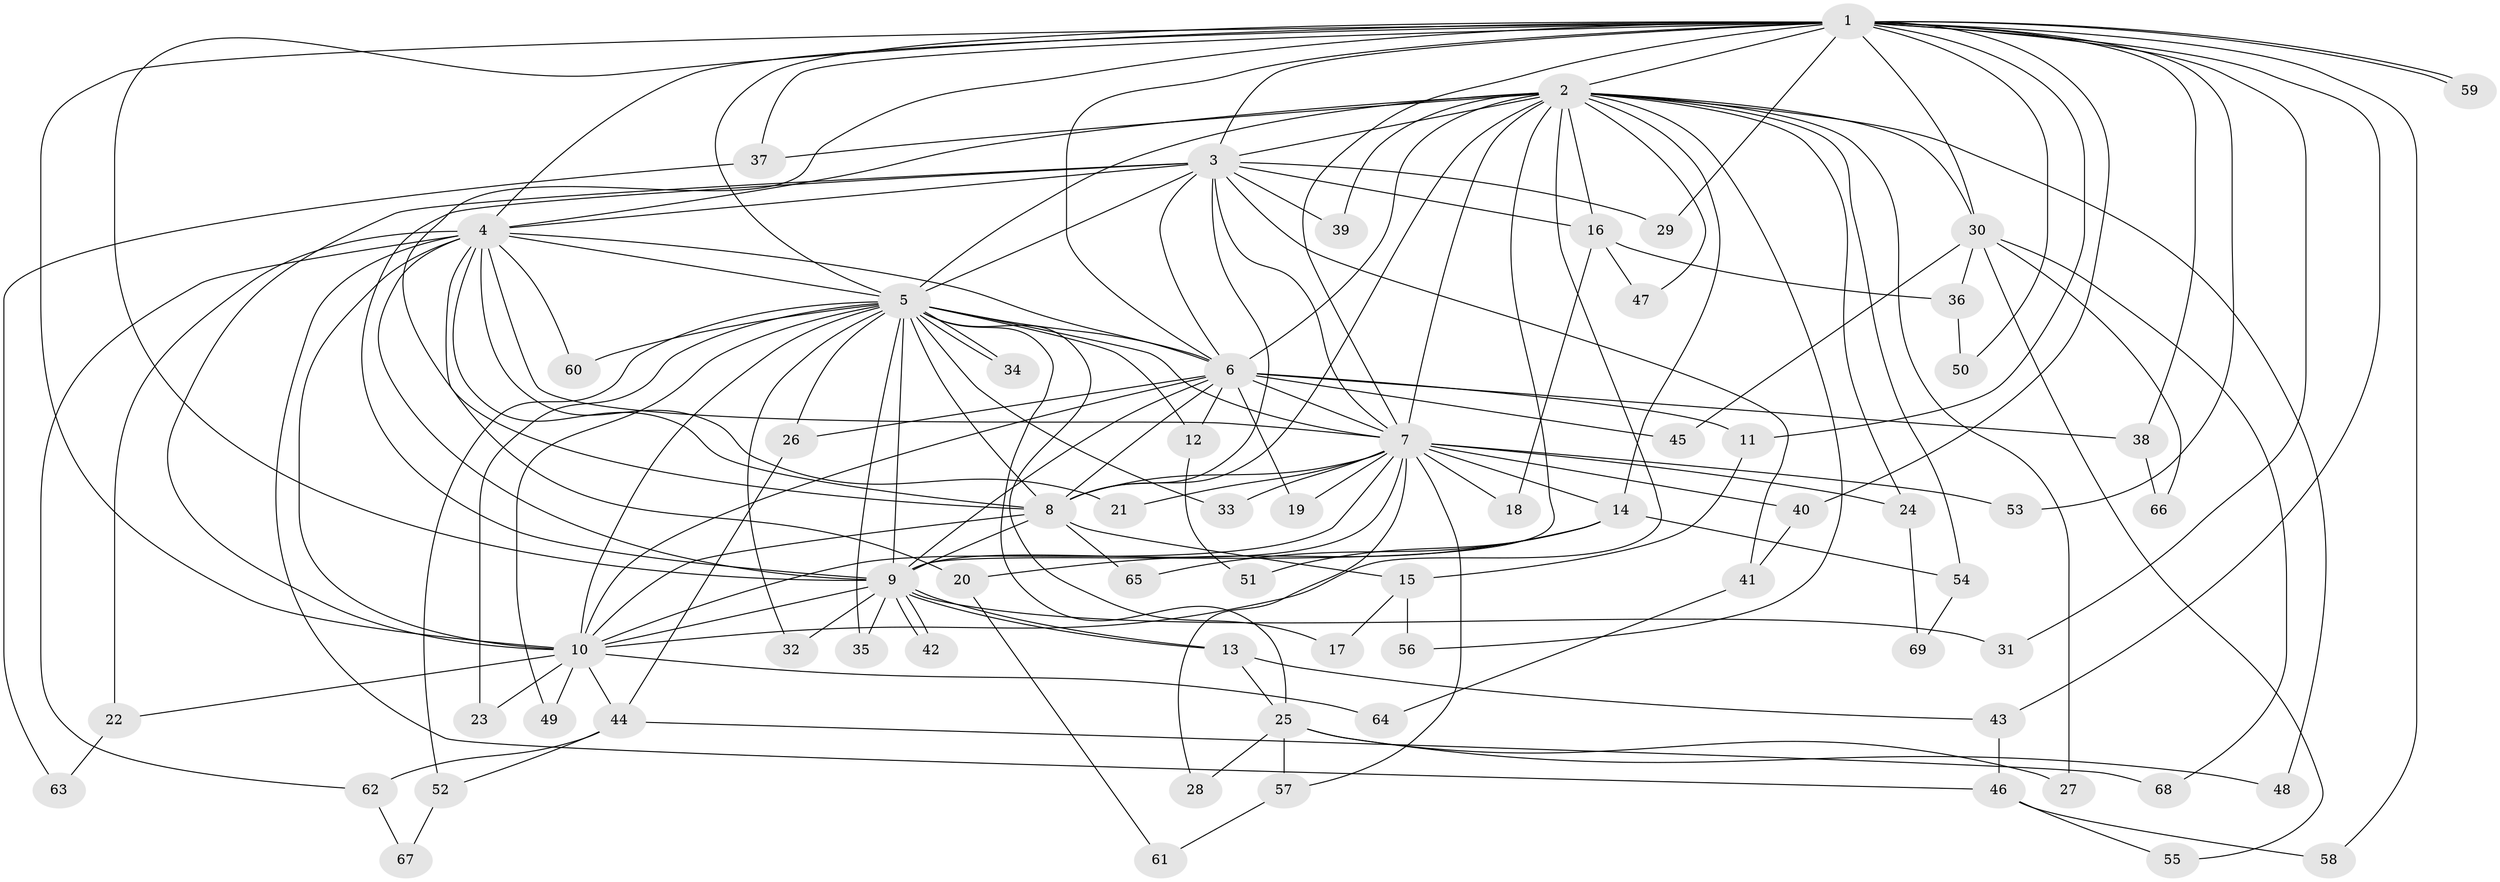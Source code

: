// Generated by graph-tools (version 1.1) at 2025/25/03/09/25 03:25:36]
// undirected, 69 vertices, 163 edges
graph export_dot {
graph [start="1"]
  node [color=gray90,style=filled];
  1;
  2;
  3;
  4;
  5;
  6;
  7;
  8;
  9;
  10;
  11;
  12;
  13;
  14;
  15;
  16;
  17;
  18;
  19;
  20;
  21;
  22;
  23;
  24;
  25;
  26;
  27;
  28;
  29;
  30;
  31;
  32;
  33;
  34;
  35;
  36;
  37;
  38;
  39;
  40;
  41;
  42;
  43;
  44;
  45;
  46;
  47;
  48;
  49;
  50;
  51;
  52;
  53;
  54;
  55;
  56;
  57;
  58;
  59;
  60;
  61;
  62;
  63;
  64;
  65;
  66;
  67;
  68;
  69;
  1 -- 2;
  1 -- 3;
  1 -- 4;
  1 -- 5;
  1 -- 6;
  1 -- 7;
  1 -- 8;
  1 -- 9;
  1 -- 10;
  1 -- 11;
  1 -- 29;
  1 -- 30;
  1 -- 31;
  1 -- 37;
  1 -- 38;
  1 -- 40;
  1 -- 43;
  1 -- 50;
  1 -- 53;
  1 -- 58;
  1 -- 59;
  1 -- 59;
  2 -- 3;
  2 -- 4;
  2 -- 5;
  2 -- 6;
  2 -- 7;
  2 -- 8;
  2 -- 9;
  2 -- 10;
  2 -- 14;
  2 -- 16;
  2 -- 24;
  2 -- 27;
  2 -- 30;
  2 -- 37;
  2 -- 39;
  2 -- 47;
  2 -- 48;
  2 -- 54;
  2 -- 56;
  3 -- 4;
  3 -- 5;
  3 -- 6;
  3 -- 7;
  3 -- 8;
  3 -- 9;
  3 -- 10;
  3 -- 16;
  3 -- 29;
  3 -- 39;
  3 -- 41;
  4 -- 5;
  4 -- 6;
  4 -- 7;
  4 -- 8;
  4 -- 9;
  4 -- 10;
  4 -- 20;
  4 -- 21;
  4 -- 22;
  4 -- 46;
  4 -- 60;
  4 -- 62;
  5 -- 6;
  5 -- 7;
  5 -- 8;
  5 -- 9;
  5 -- 10;
  5 -- 12;
  5 -- 17;
  5 -- 23;
  5 -- 25;
  5 -- 26;
  5 -- 32;
  5 -- 33;
  5 -- 34;
  5 -- 34;
  5 -- 35;
  5 -- 49;
  5 -- 52;
  5 -- 60;
  6 -- 7;
  6 -- 8;
  6 -- 9;
  6 -- 10;
  6 -- 11;
  6 -- 12;
  6 -- 19;
  6 -- 26;
  6 -- 38;
  6 -- 45;
  7 -- 8;
  7 -- 9;
  7 -- 10;
  7 -- 14;
  7 -- 18;
  7 -- 19;
  7 -- 21;
  7 -- 24;
  7 -- 28;
  7 -- 33;
  7 -- 40;
  7 -- 53;
  7 -- 57;
  8 -- 9;
  8 -- 10;
  8 -- 15;
  8 -- 65;
  9 -- 10;
  9 -- 13;
  9 -- 13;
  9 -- 31;
  9 -- 32;
  9 -- 35;
  9 -- 42;
  9 -- 42;
  10 -- 22;
  10 -- 23;
  10 -- 44;
  10 -- 49;
  10 -- 64;
  11 -- 15;
  12 -- 51;
  13 -- 25;
  13 -- 43;
  14 -- 20;
  14 -- 51;
  14 -- 54;
  14 -- 65;
  15 -- 17;
  15 -- 56;
  16 -- 18;
  16 -- 36;
  16 -- 47;
  20 -- 61;
  22 -- 63;
  24 -- 69;
  25 -- 27;
  25 -- 28;
  25 -- 48;
  25 -- 57;
  26 -- 44;
  30 -- 36;
  30 -- 45;
  30 -- 55;
  30 -- 66;
  30 -- 68;
  36 -- 50;
  37 -- 63;
  38 -- 66;
  40 -- 41;
  41 -- 64;
  43 -- 46;
  44 -- 52;
  44 -- 62;
  44 -- 68;
  46 -- 55;
  46 -- 58;
  52 -- 67;
  54 -- 69;
  57 -- 61;
  62 -- 67;
}
